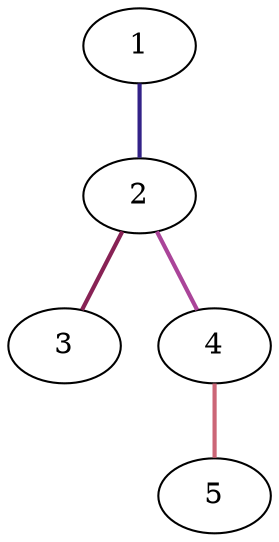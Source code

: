 graph {
	graph [rankdir=BT]
	1
	2
	2 -- 1 [color="#332288" style=bold]
	3
	3 -- 2 [color="#882255" style=bold]
	4
	4 -- 2 [color="#AA4499" style=bold]
	5
	5 -- 4 [color="#CC6677" style=bold]
}
